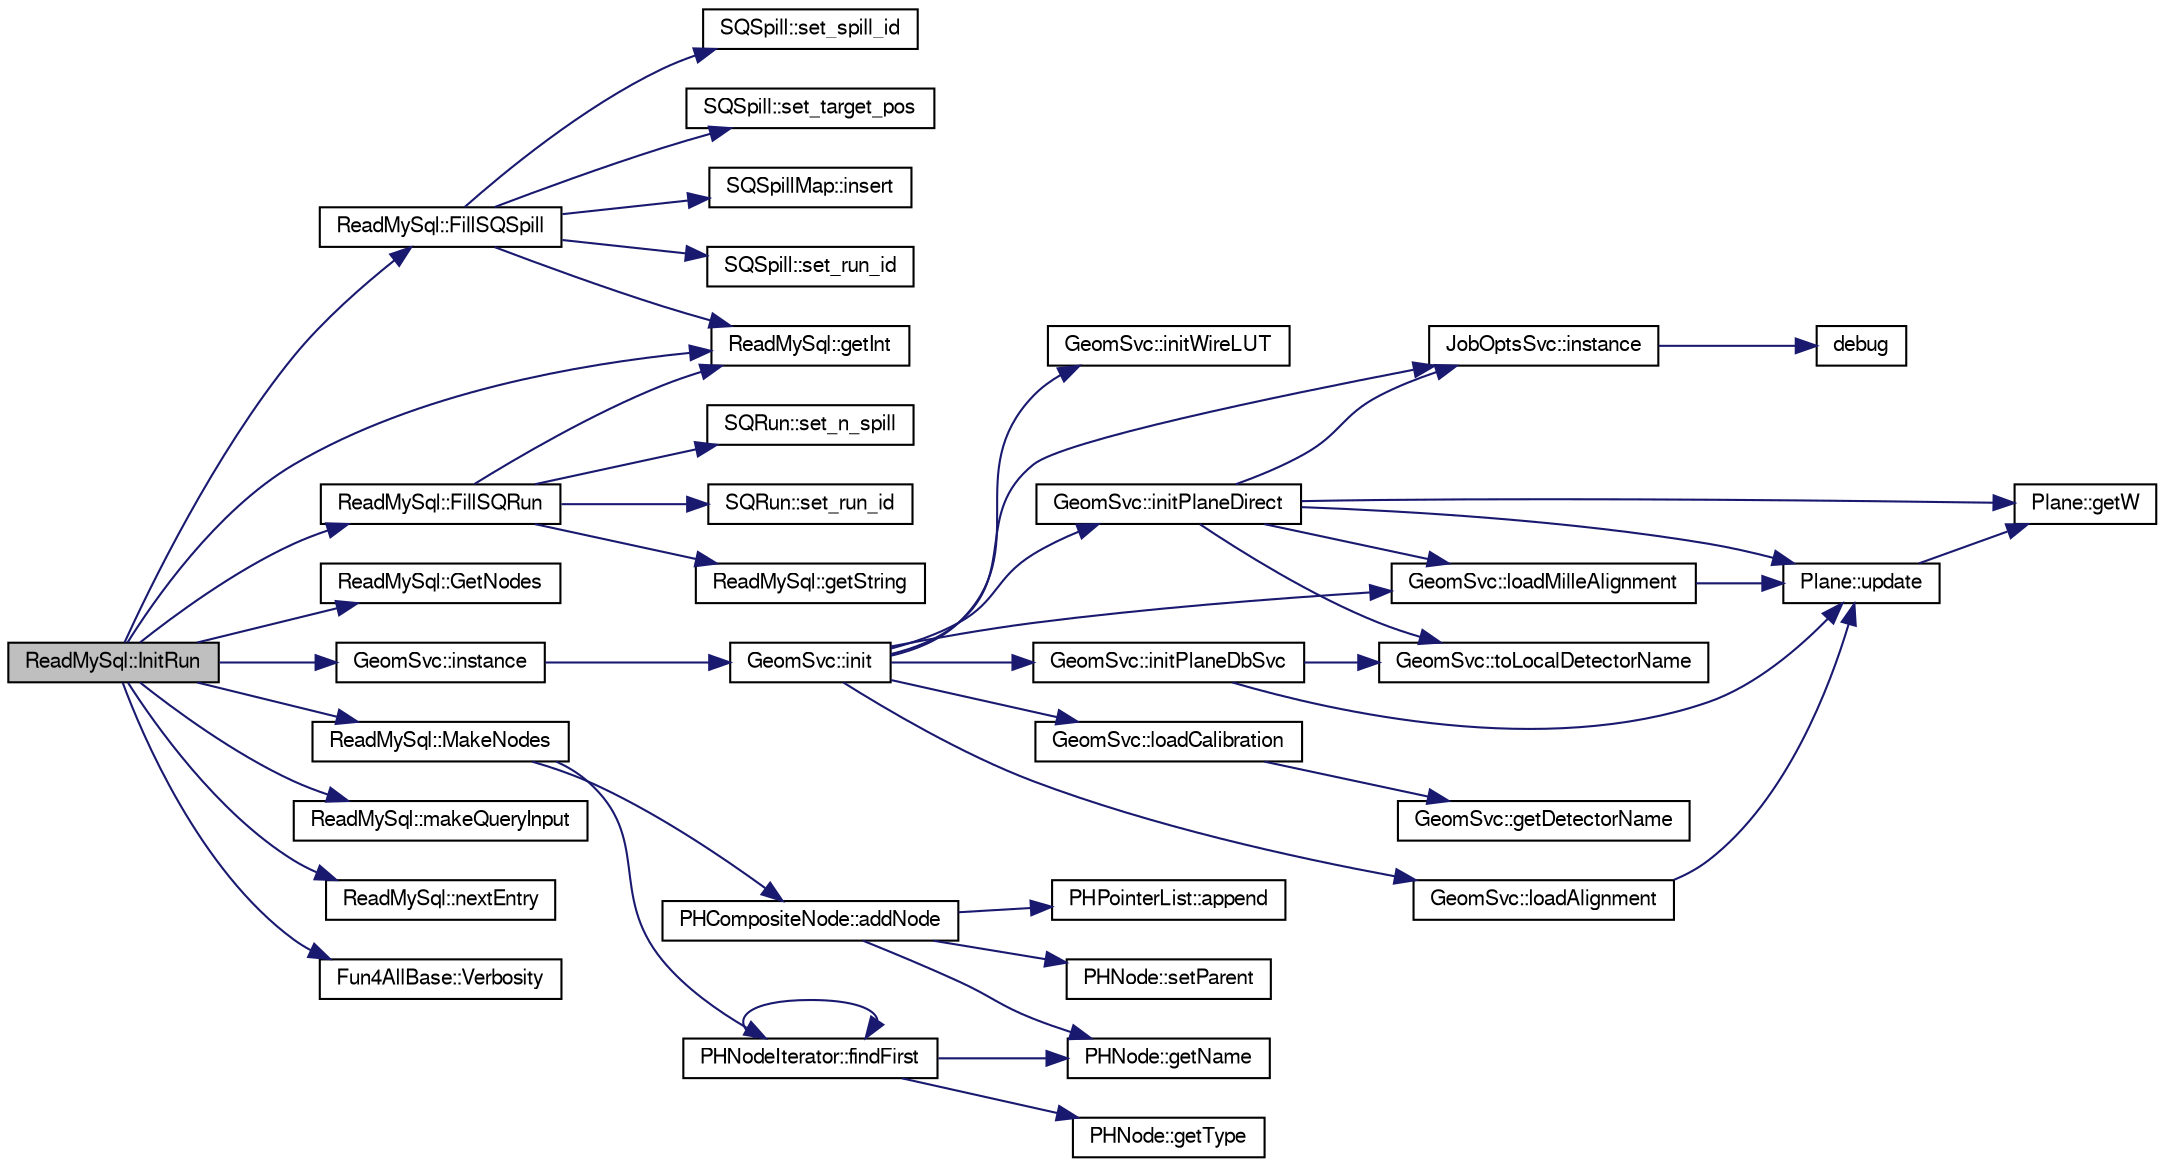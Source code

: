 digraph "ReadMySql::InitRun"
{
  bgcolor="transparent";
  edge [fontname="FreeSans",fontsize="10",labelfontname="FreeSans",labelfontsize="10"];
  node [fontname="FreeSans",fontsize="10",shape=record];
  rankdir="LR";
  Node1 [label="ReadMySql::InitRun",height=0.2,width=0.4,color="black", fillcolor="grey75", style="filled" fontcolor="black"];
  Node1 -> Node2 [color="midnightblue",fontsize="10",style="solid",fontname="FreeSans"];
  Node2 [label="ReadMySql::FillSQRun",height=0.2,width=0.4,color="black",URL="$db/dda/classReadMySql.html#a706c4e85400435a780774c48d6b69342"];
  Node2 -> Node3 [color="midnightblue",fontsize="10",style="solid",fontname="FreeSans"];
  Node3 [label="ReadMySql::getInt",height=0.2,width=0.4,color="black",URL="$db/dda/classReadMySql.html#a3f6689c1c62d985e8747ab88c0a4e2d9"];
  Node2 -> Node4 [color="midnightblue",fontsize="10",style="solid",fontname="FreeSans"];
  Node4 [label="ReadMySql::getString",height=0.2,width=0.4,color="black",URL="$db/dda/classReadMySql.html#ac52f95731dd824b5c16be48cb0f9259e"];
  Node2 -> Node5 [color="midnightblue",fontsize="10",style="solid",fontname="FreeSans"];
  Node5 [label="SQRun::set_n_spill",height=0.2,width=0.4,color="black",URL="$d7/db7/classSQRun.html#a1b78a3cb4f8702ba7de4e198043275d9"];
  Node2 -> Node6 [color="midnightblue",fontsize="10",style="solid",fontname="FreeSans"];
  Node6 [label="SQRun::set_run_id",height=0.2,width=0.4,color="black",URL="$d7/db7/classSQRun.html#a17ed6fc3946239560aa9ff866359aba3"];
  Node1 -> Node7 [color="midnightblue",fontsize="10",style="solid",fontname="FreeSans"];
  Node7 [label="ReadMySql::FillSQSpill",height=0.2,width=0.4,color="black",URL="$db/dda/classReadMySql.html#a8d89dbc97ba9beb83c3a19dd41b49f07"];
  Node7 -> Node3 [color="midnightblue",fontsize="10",style="solid",fontname="FreeSans"];
  Node7 -> Node8 [color="midnightblue",fontsize="10",style="solid",fontname="FreeSans"];
  Node8 [label="SQSpillMap::insert",height=0.2,width=0.4,color="black",URL="$d7/d87/classSQSpillMap.html#ab5c7b26a3807941f36d12dce0de37ad7"];
  Node7 -> Node9 [color="midnightblue",fontsize="10",style="solid",fontname="FreeSans"];
  Node9 [label="SQSpill::set_run_id",height=0.2,width=0.4,color="black",URL="$d0/d78/classSQSpill.html#a5c48e33821c80b63afdaa45a4b541a26"];
  Node7 -> Node10 [color="midnightblue",fontsize="10",style="solid",fontname="FreeSans"];
  Node10 [label="SQSpill::set_spill_id",height=0.2,width=0.4,color="black",URL="$d0/d78/classSQSpill.html#a278e5160a41fd21dac5864d3b4c6c6e3"];
  Node7 -> Node11 [color="midnightblue",fontsize="10",style="solid",fontname="FreeSans"];
  Node11 [label="SQSpill::set_target_pos",height=0.2,width=0.4,color="black",URL="$d0/d78/classSQSpill.html#a2e0d490727669d21ee1436f70ae85e4a"];
  Node1 -> Node3 [color="midnightblue",fontsize="10",style="solid",fontname="FreeSans"];
  Node1 -> Node12 [color="midnightblue",fontsize="10",style="solid",fontname="FreeSans"];
  Node12 [label="ReadMySql::GetNodes",height=0.2,width=0.4,color="black",URL="$db/dda/classReadMySql.html#aa91aaec10315630f6d684b2c74d39f0d"];
  Node1 -> Node13 [color="midnightblue",fontsize="10",style="solid",fontname="FreeSans"];
  Node13 [label="GeomSvc::instance",height=0.2,width=0.4,color="black",URL="$d0/da0/classGeomSvc.html#a2b7ecf5467120206b9479654c48ad7c4",tooltip="singlton instance "];
  Node13 -> Node14 [color="midnightblue",fontsize="10",style="solid",fontname="FreeSans"];
  Node14 [label="GeomSvc::init",height=0.2,width=0.4,color="black",URL="$d0/da0/classGeomSvc.html#a96ec4efc82cbaed0b5623e4dd69385b6",tooltip="Initialization, either from MySQL or from ascii file. "];
  Node14 -> Node15 [color="midnightblue",fontsize="10",style="solid",fontname="FreeSans"];
  Node15 [label="GeomSvc::initPlaneDbSvc",height=0.2,width=0.4,color="black",URL="$d0/da0/classGeomSvc.html#adbe1473f9b3a8ff942da8d7d8ee28322"];
  Node15 -> Node16 [color="midnightblue",fontsize="10",style="solid",fontname="FreeSans"];
  Node16 [label="GeomSvc::toLocalDetectorName",height=0.2,width=0.4,color="black",URL="$d0/da0/classGeomSvc.html#a315e886f05db8254ed7d320706e268e6",tooltip="Convert the official detectorName to local detectorName. "];
  Node15 -> Node17 [color="midnightblue",fontsize="10",style="solid",fontname="FreeSans"];
  Node17 [label="Plane::update",height=0.2,width=0.4,color="black",URL="$dc/d90/classPlane.html#a7fbb07f76503fe057772e01f542afc32"];
  Node17 -> Node18 [color="midnightblue",fontsize="10",style="solid",fontname="FreeSans"];
  Node18 [label="Plane::getW",height=0.2,width=0.4,color="black",URL="$dc/d90/classPlane.html#a48ab3a309bee8c386464b36a7593df16"];
  Node14 -> Node19 [color="midnightblue",fontsize="10",style="solid",fontname="FreeSans"];
  Node19 [label="GeomSvc::initPlaneDirect",height=0.2,width=0.4,color="black",URL="$d0/da0/classGeomSvc.html#a0d550b9f787318d57cdae9db2d04d6fb"];
  Node19 -> Node18 [color="midnightblue",fontsize="10",style="solid",fontname="FreeSans"];
  Node19 -> Node20 [color="midnightblue",fontsize="10",style="solid",fontname="FreeSans"];
  Node20 [label="JobOptsSvc::instance",height=0.2,width=0.4,color="black",URL="$d8/d62/classJobOptsSvc.html#aeb0d694dc08274aa90b0d6b1ee8384cb",tooltip="singlton instance "];
  Node20 -> Node21 [color="midnightblue",fontsize="10",style="solid",fontname="FreeSans"];
  Node21 [label="debug",height=0.2,width=0.4,color="black",URL="$dd/d23/JobOptsSvc_8cxx.html#a71e70a8ecc08c35494b083076d2ace7b"];
  Node19 -> Node22 [color="midnightblue",fontsize="10",style="solid",fontname="FreeSans"];
  Node22 [label="GeomSvc::loadMilleAlignment",height=0.2,width=0.4,color="black",URL="$d0/da0/classGeomSvc.html#a418543d7b33fc95092b2cd4a7496f1b8"];
  Node22 -> Node17 [color="midnightblue",fontsize="10",style="solid",fontname="FreeSans"];
  Node19 -> Node16 [color="midnightblue",fontsize="10",style="solid",fontname="FreeSans"];
  Node19 -> Node17 [color="midnightblue",fontsize="10",style="solid",fontname="FreeSans"];
  Node14 -> Node23 [color="midnightblue",fontsize="10",style="solid",fontname="FreeSans"];
  Node23 [label="GeomSvc::initWireLUT",height=0.2,width=0.4,color="black",URL="$d0/da0/classGeomSvc.html#a0c78d3ac904cfbb367e96c73f176630d"];
  Node14 -> Node20 [color="midnightblue",fontsize="10",style="solid",fontname="FreeSans"];
  Node14 -> Node24 [color="midnightblue",fontsize="10",style="solid",fontname="FreeSans"];
  Node24 [label="GeomSvc::loadAlignment",height=0.2,width=0.4,color="black",URL="$d0/da0/classGeomSvc.html#ab6c810e39b86ce66a4be6a596b4d54b8"];
  Node24 -> Node17 [color="midnightblue",fontsize="10",style="solid",fontname="FreeSans"];
  Node14 -> Node25 [color="midnightblue",fontsize="10",style="solid",fontname="FreeSans"];
  Node25 [label="GeomSvc::loadCalibration",height=0.2,width=0.4,color="black",URL="$d0/da0/classGeomSvc.html#abc60088ed5985a796f5df18ae4299661"];
  Node25 -> Node26 [color="midnightblue",fontsize="10",style="solid",fontname="FreeSans"];
  Node26 [label="GeomSvc::getDetectorName",height=0.2,width=0.4,color="black",URL="$d0/da0/classGeomSvc.html#a64fde7dce7f3df7cf534796d7da4ecdb"];
  Node14 -> Node22 [color="midnightblue",fontsize="10",style="solid",fontname="FreeSans"];
  Node1 -> Node27 [color="midnightblue",fontsize="10",style="solid",fontname="FreeSans"];
  Node27 [label="ReadMySql::MakeNodes",height=0.2,width=0.4,color="black",URL="$db/dda/classReadMySql.html#a893da68c47d48aaa94b6a6befdb4ab85"];
  Node27 -> Node28 [color="midnightblue",fontsize="10",style="solid",fontname="FreeSans"];
  Node28 [label="PHNodeIterator::findFirst",height=0.2,width=0.4,color="black",URL="$d5/d07/classPHNodeIterator.html#aea98bf8619af59b1212a94fb32106baa"];
  Node28 -> Node28 [color="midnightblue",fontsize="10",style="solid",fontname="FreeSans"];
  Node28 -> Node29 [color="midnightblue",fontsize="10",style="solid",fontname="FreeSans"];
  Node29 [label="PHNode::getName",height=0.2,width=0.4,color="black",URL="$dc/d82/classPHNode.html#aca3576f926a4401eddc3d88bf0ce0de3"];
  Node28 -> Node30 [color="midnightblue",fontsize="10",style="solid",fontname="FreeSans"];
  Node30 [label="PHNode::getType",height=0.2,width=0.4,color="black",URL="$dc/d82/classPHNode.html#a4ab1f90aed955a652813bfe377087bda"];
  Node27 -> Node31 [color="midnightblue",fontsize="10",style="solid",fontname="FreeSans"];
  Node31 [label="PHCompositeNode::addNode",height=0.2,width=0.4,color="black",URL="$d5/dca/classPHCompositeNode.html#ac7dbf017614c324e218a001d729607bf"];
  Node31 -> Node32 [color="midnightblue",fontsize="10",style="solid",fontname="FreeSans"];
  Node32 [label="PHPointerList::append",height=0.2,width=0.4,color="black",URL="$d6/d86/classPHPointerList.html#af5fc4e6958b5b90c57bfb497566f503c"];
  Node31 -> Node29 [color="midnightblue",fontsize="10",style="solid",fontname="FreeSans"];
  Node31 -> Node33 [color="midnightblue",fontsize="10",style="solid",fontname="FreeSans"];
  Node33 [label="PHNode::setParent",height=0.2,width=0.4,color="black",URL="$dc/d82/classPHNode.html#adda2bd6cef2d5067bbe3016a990b7198"];
  Node1 -> Node34 [color="midnightblue",fontsize="10",style="solid",fontname="FreeSans"];
  Node34 [label="ReadMySql::makeQueryInput",height=0.2,width=0.4,color="black",URL="$db/dda/classReadMySql.html#acd5d8312088200e52716870649ff0425"];
  Node1 -> Node35 [color="midnightblue",fontsize="10",style="solid",fontname="FreeSans"];
  Node35 [label="ReadMySql::nextEntry",height=0.2,width=0.4,color="black",URL="$db/dda/classReadMySql.html#adf46b2a7238c8f71d0c08e6df21effae"];
  Node1 -> Node36 [color="midnightblue",fontsize="10",style="solid",fontname="FreeSans"];
  Node36 [label="Fun4AllBase::Verbosity",height=0.2,width=0.4,color="black",URL="$d5/dec/classFun4AllBase.html#a8a5c77a92bdac6bc043476e132379a40",tooltip="Gets the verbosity of this module. "];
}
